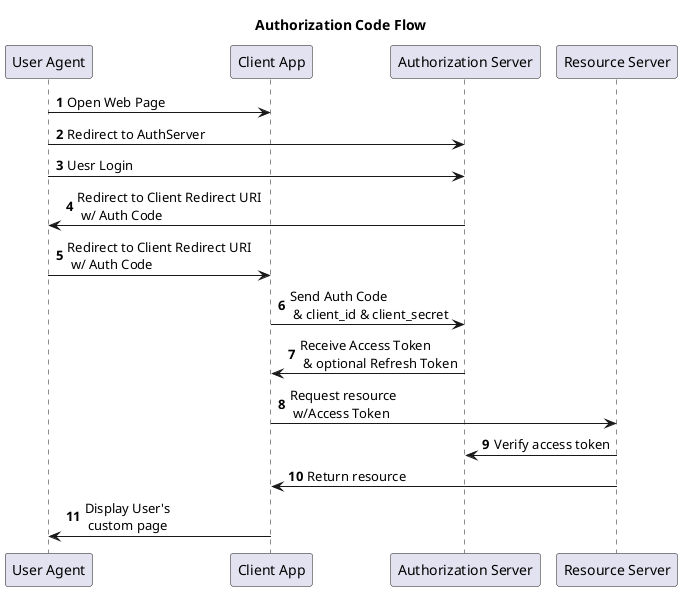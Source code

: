 @startuml
autonumber
title "Authorization Code Flow"

participant "User Agent" as UserAgent
participant "Client App" as Client
participant "Authorization Server" as AuthServer
participant "Resource Server" as ResourceServer


UserAgent -> Client : Open Web Page
UserAgent -> AuthServer : Redirect to AuthServer

UserAgent -> AuthServer : Uesr Login
AuthServer -> UserAgent : Redirect to Client Redirect URI \n w/ Auth Code

UserAgent -> Client: Redirect to Client Redirect URI \n w/ Auth Code
Client -> AuthServer: Send Auth Code \n & client_id & client_secret

AuthServer -> Client: Receive Access Token \n & optional Refresh Token

Client -> ResourceServer: Request resource \n w/Access Token

ResourceServer -> AuthServer: Verify access token
ResourceServer -> Client: Return resource

Client -> UserAgent: Display User's \n custom page
@enduml